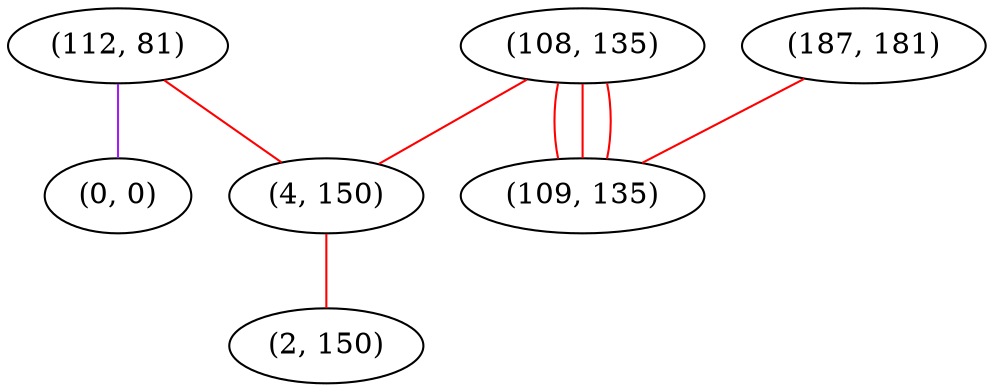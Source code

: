graph "" {
"(112, 81)";
"(0, 0)";
"(187, 181)";
"(108, 135)";
"(109, 135)";
"(4, 150)";
"(2, 150)";
"(112, 81)" -- "(0, 0)"  [color=purple, key=0, weight=4];
"(112, 81)" -- "(4, 150)"  [color=red, key=0, weight=1];
"(187, 181)" -- "(109, 135)"  [color=red, key=0, weight=1];
"(108, 135)" -- "(109, 135)"  [color=red, key=0, weight=1];
"(108, 135)" -- "(109, 135)"  [color=red, key=1, weight=1];
"(108, 135)" -- "(109, 135)"  [color=red, key=2, weight=1];
"(108, 135)" -- "(4, 150)"  [color=red, key=0, weight=1];
"(4, 150)" -- "(2, 150)"  [color=red, key=0, weight=1];
}
